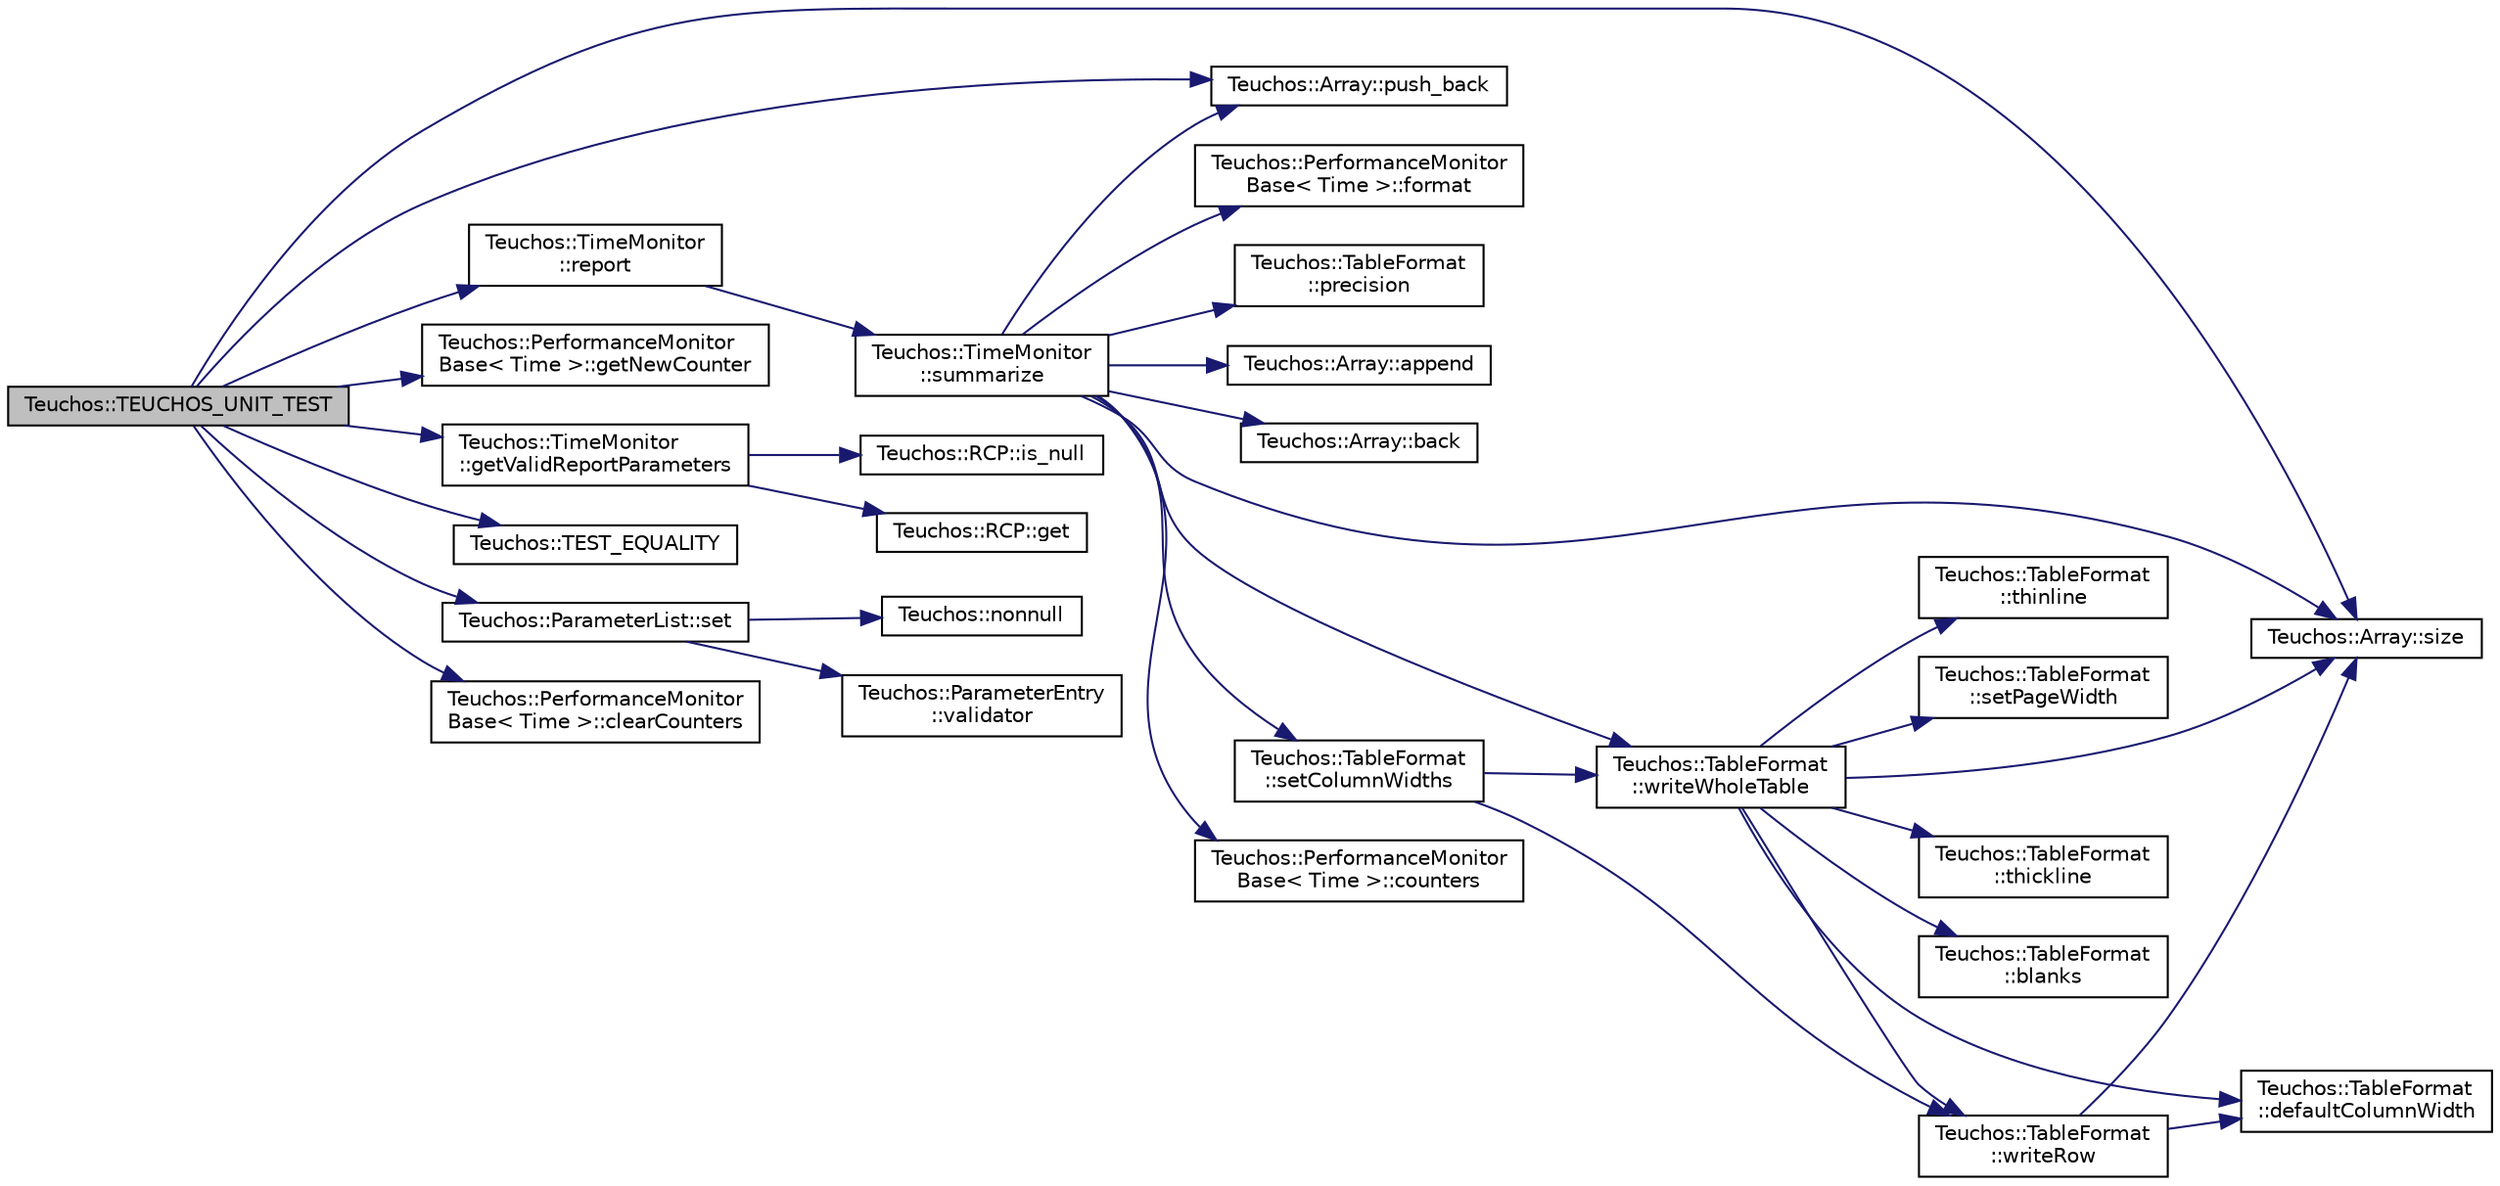 digraph "Teuchos::TEUCHOS_UNIT_TEST"
{
  edge [fontname="Helvetica",fontsize="10",labelfontname="Helvetica",labelfontsize="10"];
  node [fontname="Helvetica",fontsize="10",shape=record];
  rankdir="LR";
  Node6341 [label="Teuchos::TEUCHOS_UNIT_TEST",height=0.2,width=0.4,color="black", fillcolor="grey75", style="filled", fontcolor="black"];
  Node6341 -> Node6342 [color="midnightblue",fontsize="10",style="solid",fontname="Helvetica"];
  Node6342 [label="Teuchos::Array::push_back",height=0.2,width=0.4,color="black", fillcolor="white", style="filled",URL="$d1/d47/class_teuchos_1_1_array.html#a8f209506c367768c144d173da5069f5b"];
  Node6341 -> Node6343 [color="midnightblue",fontsize="10",style="solid",fontname="Helvetica"];
  Node6343 [label="Teuchos::Array::size",height=0.2,width=0.4,color="black", fillcolor="white", style="filled",URL="$d1/d47/class_teuchos_1_1_array.html#a358ed7136b79445eb306d8d7b8cad4f5"];
  Node6341 -> Node6344 [color="midnightblue",fontsize="10",style="solid",fontname="Helvetica"];
  Node6344 [label="Teuchos::PerformanceMonitor\lBase\< Time \>::getNewCounter",height=0.2,width=0.4,color="black", fillcolor="white", style="filled",URL="$dd/d87/class_teuchos_1_1_performance_monitor_base.html#a67f2bc9c21920c6125826fb57e2cbf6f",tooltip="Create a new counter with the specified name and add it to a global set of counters of this type..."];
  Node6341 -> Node6345 [color="midnightblue",fontsize="10",style="solid",fontname="Helvetica"];
  Node6345 [label="Teuchos::TimeMonitor\l::getValidReportParameters",height=0.2,width=0.4,color="black", fillcolor="white", style="filled",URL="$d8/d29/class_teuchos_1_1_time_monitor.html#aa61de17cc041ccfbc85407e7512f49d1",tooltip="Default parameters (with validators) for report(). "];
  Node6345 -> Node6346 [color="midnightblue",fontsize="10",style="solid",fontname="Helvetica"];
  Node6346 [label="Teuchos::RCP::is_null",height=0.2,width=0.4,color="black", fillcolor="white", style="filled",URL="$d5/d9a/class_teuchos_1_1_r_c_p.html#a8033d79aee37a9378d73f70eb025b05d",tooltip="Returns true if the underlying pointer is null. "];
  Node6345 -> Node6347 [color="midnightblue",fontsize="10",style="solid",fontname="Helvetica"];
  Node6347 [label="Teuchos::RCP::get",height=0.2,width=0.4,color="black", fillcolor="white", style="filled",URL="$d5/d9a/class_teuchos_1_1_r_c_p.html#adc36a705efd91e655fef2521641c26b4",tooltip="Get the raw C++ pointer to the underlying object. "];
  Node6341 -> Node6348 [color="midnightblue",fontsize="10",style="solid",fontname="Helvetica"];
  Node6348 [label="Teuchos::TimeMonitor\l::report",height=0.2,width=0.4,color="black", fillcolor="white", style="filled",URL="$d8/d29/class_teuchos_1_1_time_monitor.html#a794bfee7c48341bdcd6c2e9e0dd91695",tooltip="Report timer statistics to the given output stream. "];
  Node6348 -> Node6349 [color="midnightblue",fontsize="10",style="solid",fontname="Helvetica"];
  Node6349 [label="Teuchos::TimeMonitor\l::summarize",height=0.2,width=0.4,color="black", fillcolor="white", style="filled",URL="$d8/d29/class_teuchos_1_1_time_monitor.html#a943add952f1c75ed13ce6a95a092e942",tooltip="Print summary statistics for all timers on the given communicator. "];
  Node6349 -> Node6350 [color="midnightblue",fontsize="10",style="solid",fontname="Helvetica"];
  Node6350 [label="Teuchos::PerformanceMonitor\lBase\< Time \>::counters",height=0.2,width=0.4,color="black", fillcolor="white", style="filled",URL="$dd/d87/class_teuchos_1_1_performance_monitor_base.html#a2cb62fdaf1e4f21af47231c32818aa76",tooltip="Array of all counters that were created with getNewCounter() on the calling (MPI) process..."];
  Node6349 -> Node6351 [color="midnightblue",fontsize="10",style="solid",fontname="Helvetica"];
  Node6351 [label="Teuchos::PerformanceMonitor\lBase\< Time \>::format",height=0.2,width=0.4,color="black", fillcolor="white", style="filled",URL="$dd/d87/class_teuchos_1_1_performance_monitor_base.html#aa12ce34e23840da4535432e6b9fbcab4",tooltip="Table format that will be used to print a summary of timer results. "];
  Node6349 -> Node6352 [color="midnightblue",fontsize="10",style="solid",fontname="Helvetica"];
  Node6352 [label="Teuchos::TableFormat\l::precision",height=0.2,width=0.4,color="black", fillcolor="white", style="filled",URL="$d3/dc7/class_teuchos_1_1_table_format.html#a7012e987924e92042822ee0c984a3d8c",tooltip="Get the precision for writing doubles. Default is 4. "];
  Node6349 -> Node6353 [color="midnightblue",fontsize="10",style="solid",fontname="Helvetica"];
  Node6353 [label="Teuchos::Array::append",height=0.2,width=0.4,color="black", fillcolor="white", style="filled",URL="$d1/d47/class_teuchos_1_1_array.html#af3d3a15f96ea65c43f0d477539b466d6",tooltip="Add a new entry at the end of the array. "];
  Node6349 -> Node6354 [color="midnightblue",fontsize="10",style="solid",fontname="Helvetica"];
  Node6354 [label="Teuchos::Array::back",height=0.2,width=0.4,color="black", fillcolor="white", style="filled",URL="$d1/d47/class_teuchos_1_1_array.html#a0a74165d2d2ef06d3c9c1e04aa394f15"];
  Node6349 -> Node6342 [color="midnightblue",fontsize="10",style="solid",fontname="Helvetica"];
  Node6349 -> Node6343 [color="midnightblue",fontsize="10",style="solid",fontname="Helvetica"];
  Node6349 -> Node6355 [color="midnightblue",fontsize="10",style="solid",fontname="Helvetica"];
  Node6355 [label="Teuchos::TableFormat\l::setColumnWidths",height=0.2,width=0.4,color="black", fillcolor="white", style="filled",URL="$d3/dc7/class_teuchos_1_1_table_format.html#a38d47ebad735473338544de7a3d914f5",tooltip="Set the column widths to be used for subsequent rows. "];
  Node6355 -> Node6356 [color="midnightblue",fontsize="10",style="solid",fontname="Helvetica"];
  Node6356 [label="Teuchos::TableFormat\l::writeRow",height=0.2,width=0.4,color="black", fillcolor="white", style="filled",URL="$d3/dc7/class_teuchos_1_1_table_format.html#aa6dba5dc178092b8e193fd7273a7f5d9",tooltip="Write the row of entries. "];
  Node6356 -> Node6343 [color="midnightblue",fontsize="10",style="solid",fontname="Helvetica"];
  Node6356 -> Node6357 [color="midnightblue",fontsize="10",style="solid",fontname="Helvetica"];
  Node6357 [label="Teuchos::TableFormat\l::defaultColumnWidth",height=0.2,width=0.4,color="black", fillcolor="white", style="filled",URL="$d3/dc7/class_teuchos_1_1_table_format.html#a45aa218318b822ece0dcc46cc836ad90"];
  Node6355 -> Node6358 [color="midnightblue",fontsize="10",style="solid",fontname="Helvetica"];
  Node6358 [label="Teuchos::TableFormat\l::writeWholeTable",height=0.2,width=0.4,color="black", fillcolor="white", style="filled",URL="$d3/dc7/class_teuchos_1_1_table_format.html#ada07be3473e6e14eba340d42efc0a889"];
  Node6358 -> Node6343 [color="midnightblue",fontsize="10",style="solid",fontname="Helvetica"];
  Node6358 -> Node6357 [color="midnightblue",fontsize="10",style="solid",fontname="Helvetica"];
  Node6358 -> Node6359 [color="midnightblue",fontsize="10",style="solid",fontname="Helvetica"];
  Node6359 [label="Teuchos::TableFormat\l::setPageWidth",height=0.2,width=0.4,color="black", fillcolor="white", style="filled",URL="$d3/dc7/class_teuchos_1_1_table_format.html#a3ed7d7e1125dada4e0d3a79c9327e4ca",tooltip="Set the number of characters on a line. This quantity can be updated within the const method writeWho..."];
  Node6358 -> Node6360 [color="midnightblue",fontsize="10",style="solid",fontname="Helvetica"];
  Node6360 [label="Teuchos::TableFormat\l::thickline",height=0.2,width=0.4,color="black", fillcolor="white", style="filled",URL="$d3/dc7/class_teuchos_1_1_table_format.html#a00abd91b144d5cd2a1bef3e6275bb777",tooltip="Return a thick horizontal line in equal signs \"====\" the width of the page. "];
  Node6358 -> Node6361 [color="midnightblue",fontsize="10",style="solid",fontname="Helvetica"];
  Node6361 [label="Teuchos::TableFormat\l::blanks",height=0.2,width=0.4,color="black", fillcolor="white", style="filled",URL="$d3/dc7/class_teuchos_1_1_table_format.html#aa2d1098ae30e339b65e5b75618698363",tooltip="Return a std::string full of blanks up to the requested size. "];
  Node6358 -> Node6362 [color="midnightblue",fontsize="10",style="solid",fontname="Helvetica"];
  Node6362 [label="Teuchos::TableFormat\l::thinline",height=0.2,width=0.4,color="black", fillcolor="white", style="filled",URL="$d3/dc7/class_teuchos_1_1_table_format.html#ac479319f3260957e51891f4f5f66d3d5",tooltip="Return a horizontal line in dashes \"----\" the width of the page. "];
  Node6358 -> Node6356 [color="midnightblue",fontsize="10",style="solid",fontname="Helvetica"];
  Node6349 -> Node6358 [color="midnightblue",fontsize="10",style="solid",fontname="Helvetica"];
  Node6341 -> Node6363 [color="midnightblue",fontsize="10",style="solid",fontname="Helvetica"];
  Node6363 [label="Teuchos::TEST_EQUALITY",height=0.2,width=0.4,color="black", fillcolor="white", style="filled",URL="$d3/d74/namespace_teuchos.html#abf32dd93d4359b280686162ce13f2bd2"];
  Node6341 -> Node6364 [color="midnightblue",fontsize="10",style="solid",fontname="Helvetica"];
  Node6364 [label="Teuchos::ParameterList::set",height=0.2,width=0.4,color="black", fillcolor="white", style="filled",URL="$db/d0f/class_teuchos_1_1_parameter_list.html#a4aba1b34b186a56ee70ce421f8544a50",tooltip="Set a parameter whose value has type T. "];
  Node6364 -> Node6365 [color="midnightblue",fontsize="10",style="solid",fontname="Helvetica"];
  Node6365 [label="Teuchos::nonnull",height=0.2,width=0.4,color="black", fillcolor="white", style="filled",URL="$d2/dc5/group___teuchos___r_c_p_std_shared_ptr_conversions__grp.html#gaecc73655aad3c6aaa1de138d2427426c",tooltip="Returns true if p.get()!=NULL. "];
  Node6364 -> Node6366 [color="midnightblue",fontsize="10",style="solid",fontname="Helvetica"];
  Node6366 [label="Teuchos::ParameterEntry\l::validator",height=0.2,width=0.4,color="black", fillcolor="white", style="filled",URL="$d8/dce/class_teuchos_1_1_parameter_entry.html#a7185dd2314bd0613e2fe8b99158e0bfc",tooltip="Return the (optional) validator object. "];
  Node6341 -> Node6367 [color="midnightblue",fontsize="10",style="solid",fontname="Helvetica"];
  Node6367 [label="Teuchos::PerformanceMonitor\lBase\< Time \>::clearCounters",height=0.2,width=0.4,color="black", fillcolor="white", style="filled",URL="$dd/d87/class_teuchos_1_1_performance_monitor_base.html#a3639198b8fec9873d5a3a077ed965c35",tooltip="\"Forget\" about all counters created with getNewCounter(). "];
}
